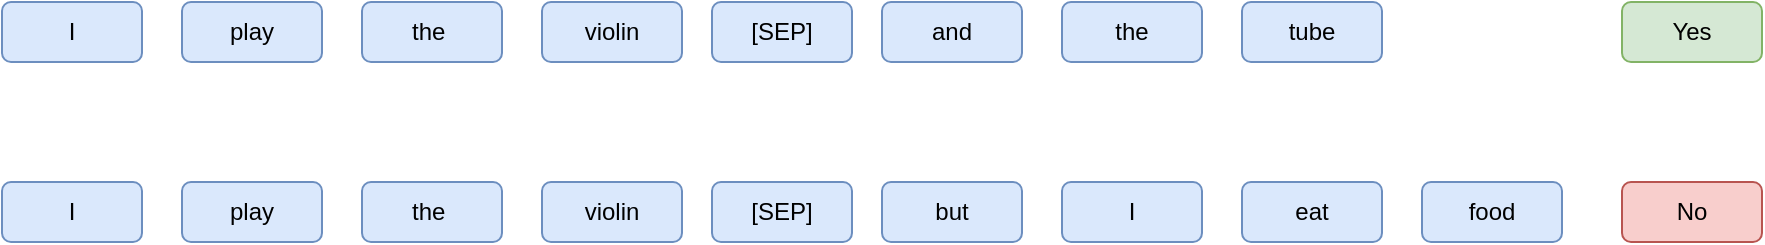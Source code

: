 <mxfile version="13.2.4" type="device"><diagram id="1RM_3tTCGVKQlyhgIJ9j" name="Page-1"><mxGraphModel dx="910" dy="705" grid="1" gridSize="10" guides="1" tooltips="1" connect="1" arrows="1" fold="1" page="1" pageScale="1" pageWidth="850" pageHeight="1100" math="0" shadow="0"><root><mxCell id="0"/><mxCell id="1" parent="0"/><mxCell id="3Fk9bluAyWf-ZJoaAI1Z-1" value="I" style="rounded=1;whiteSpace=wrap;html=1;fillColor=#dae8fc;strokeColor=#6c8ebf;" vertex="1" parent="1"><mxGeometry x="70" y="410" width="70" height="30" as="geometry"/></mxCell><mxCell id="3Fk9bluAyWf-ZJoaAI1Z-2" value="play" style="rounded=1;whiteSpace=wrap;html=1;fillColor=#dae8fc;strokeColor=#6c8ebf;" vertex="1" parent="1"><mxGeometry x="160" y="410" width="70" height="30" as="geometry"/></mxCell><mxCell id="3Fk9bluAyWf-ZJoaAI1Z-3" value="the&amp;nbsp;" style="rounded=1;whiteSpace=wrap;html=1;fillColor=#dae8fc;strokeColor=#6c8ebf;" vertex="1" parent="1"><mxGeometry x="250" y="410" width="70" height="30" as="geometry"/></mxCell><mxCell id="3Fk9bluAyWf-ZJoaAI1Z-4" value="violin" style="rounded=1;whiteSpace=wrap;html=1;fillColor=#dae8fc;strokeColor=#6c8ebf;" vertex="1" parent="1"><mxGeometry x="340" y="410" width="70" height="30" as="geometry"/></mxCell><mxCell id="3Fk9bluAyWf-ZJoaAI1Z-5" value="[SEP]" style="rounded=1;whiteSpace=wrap;html=1;fillColor=#dae8fc;strokeColor=#6c8ebf;" vertex="1" parent="1"><mxGeometry x="425" y="410" width="70" height="30" as="geometry"/></mxCell><mxCell id="3Fk9bluAyWf-ZJoaAI1Z-6" value="and" style="rounded=1;whiteSpace=wrap;html=1;fillColor=#dae8fc;strokeColor=#6c8ebf;" vertex="1" parent="1"><mxGeometry x="510" y="410" width="70" height="30" as="geometry"/></mxCell><mxCell id="3Fk9bluAyWf-ZJoaAI1Z-7" value="the" style="rounded=1;whiteSpace=wrap;html=1;fillColor=#dae8fc;strokeColor=#6c8ebf;" vertex="1" parent="1"><mxGeometry x="600" y="410" width="70" height="30" as="geometry"/></mxCell><mxCell id="3Fk9bluAyWf-ZJoaAI1Z-8" value="tube" style="rounded=1;whiteSpace=wrap;html=1;fillColor=#dae8fc;strokeColor=#6c8ebf;" vertex="1" parent="1"><mxGeometry x="690" y="410" width="70" height="30" as="geometry"/></mxCell><mxCell id="3Fk9bluAyWf-ZJoaAI1Z-9" value="Yes" style="rounded=1;whiteSpace=wrap;html=1;fillColor=#d5e8d4;strokeColor=#82b366;" vertex="1" parent="1"><mxGeometry x="880" y="410" width="70" height="30" as="geometry"/></mxCell><mxCell id="3Fk9bluAyWf-ZJoaAI1Z-10" value="I" style="rounded=1;whiteSpace=wrap;html=1;fillColor=#dae8fc;strokeColor=#6c8ebf;" vertex="1" parent="1"><mxGeometry x="70" y="500" width="70" height="30" as="geometry"/></mxCell><mxCell id="3Fk9bluAyWf-ZJoaAI1Z-11" value="play" style="rounded=1;whiteSpace=wrap;html=1;fillColor=#dae8fc;strokeColor=#6c8ebf;" vertex="1" parent="1"><mxGeometry x="160" y="500" width="70" height="30" as="geometry"/></mxCell><mxCell id="3Fk9bluAyWf-ZJoaAI1Z-12" value="the&amp;nbsp;" style="rounded=1;whiteSpace=wrap;html=1;fillColor=#dae8fc;strokeColor=#6c8ebf;" vertex="1" parent="1"><mxGeometry x="250" y="500" width="70" height="30" as="geometry"/></mxCell><mxCell id="3Fk9bluAyWf-ZJoaAI1Z-13" value="violin" style="rounded=1;whiteSpace=wrap;html=1;fillColor=#dae8fc;strokeColor=#6c8ebf;" vertex="1" parent="1"><mxGeometry x="340" y="500" width="70" height="30" as="geometry"/></mxCell><mxCell id="3Fk9bluAyWf-ZJoaAI1Z-14" value="[SEP]" style="rounded=1;whiteSpace=wrap;html=1;fillColor=#dae8fc;strokeColor=#6c8ebf;" vertex="1" parent="1"><mxGeometry x="425" y="500" width="70" height="30" as="geometry"/></mxCell><mxCell id="3Fk9bluAyWf-ZJoaAI1Z-15" value="but" style="rounded=1;whiteSpace=wrap;html=1;fillColor=#dae8fc;strokeColor=#6c8ebf;" vertex="1" parent="1"><mxGeometry x="510" y="500" width="70" height="30" as="geometry"/></mxCell><mxCell id="3Fk9bluAyWf-ZJoaAI1Z-16" value="I" style="rounded=1;whiteSpace=wrap;html=1;fillColor=#dae8fc;strokeColor=#6c8ebf;" vertex="1" parent="1"><mxGeometry x="600" y="500" width="70" height="30" as="geometry"/></mxCell><mxCell id="3Fk9bluAyWf-ZJoaAI1Z-17" value="eat" style="rounded=1;whiteSpace=wrap;html=1;fillColor=#dae8fc;strokeColor=#6c8ebf;" vertex="1" parent="1"><mxGeometry x="690" y="500" width="70" height="30" as="geometry"/></mxCell><mxCell id="3Fk9bluAyWf-ZJoaAI1Z-18" value="food" style="rounded=1;whiteSpace=wrap;html=1;fillColor=#dae8fc;strokeColor=#6c8ebf;" vertex="1" parent="1"><mxGeometry x="780" y="500" width="70" height="30" as="geometry"/></mxCell><mxCell id="3Fk9bluAyWf-ZJoaAI1Z-19" value="No" style="rounded=1;whiteSpace=wrap;html=1;fillColor=#f8cecc;strokeColor=#b85450;" vertex="1" parent="1"><mxGeometry x="880" y="500" width="70" height="30" as="geometry"/></mxCell></root></mxGraphModel></diagram></mxfile>